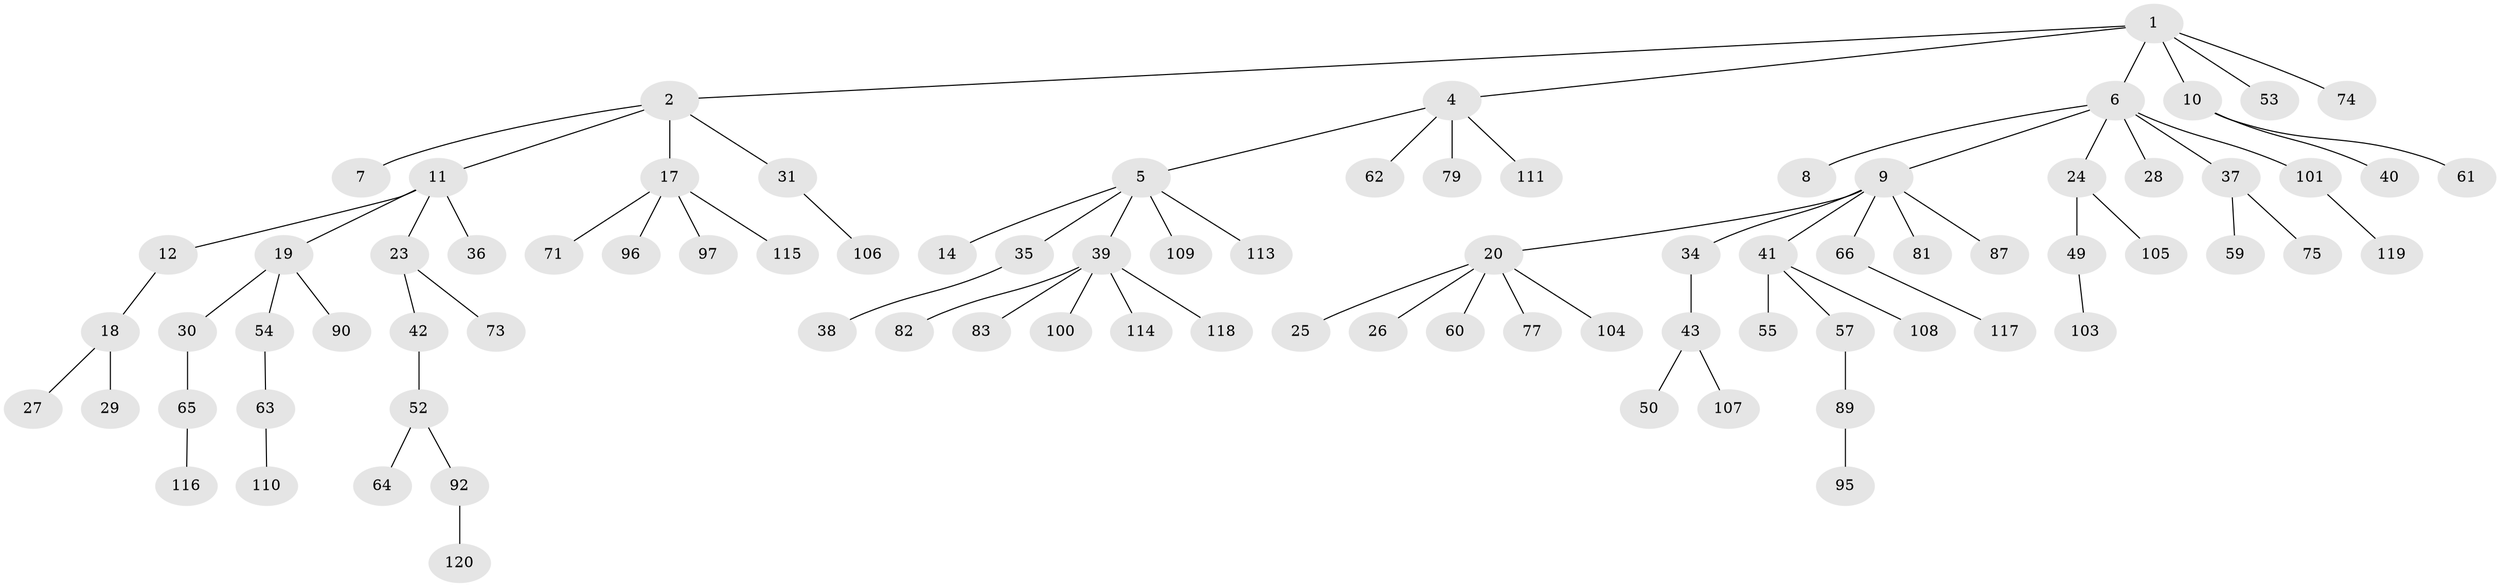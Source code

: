 // Generated by graph-tools (version 1.1) at 2025/52/02/27/25 19:52:12]
// undirected, 85 vertices, 84 edges
graph export_dot {
graph [start="1"]
  node [color=gray90,style=filled];
  1 [super="+22"];
  2 [super="+3"];
  4 [super="+16"];
  5 [super="+21"];
  6 [super="+15"];
  7 [super="+91"];
  8 [super="+67"];
  9 [super="+68"];
  10;
  11 [super="+13"];
  12 [super="+48"];
  14;
  17 [super="+51"];
  18 [super="+76"];
  19 [super="+32"];
  20 [super="+46"];
  23 [super="+33"];
  24 [super="+45"];
  25;
  26 [super="+98"];
  27 [super="+44"];
  28;
  29 [super="+58"];
  30 [super="+88"];
  31 [super="+86"];
  34;
  35 [super="+99"];
  36;
  37 [super="+72"];
  38;
  39 [super="+56"];
  40 [super="+84"];
  41 [super="+70"];
  42 [super="+47"];
  43 [super="+93"];
  49;
  50;
  52 [super="+78"];
  53;
  54;
  55;
  57 [super="+85"];
  59;
  60;
  61;
  62;
  63 [super="+102"];
  64;
  65 [super="+69"];
  66 [super="+94"];
  71;
  73;
  74;
  75;
  77;
  79 [super="+80"];
  81;
  82;
  83;
  87;
  89;
  90;
  92;
  95;
  96;
  97;
  100;
  101;
  103;
  104;
  105;
  106;
  107;
  108;
  109;
  110;
  111 [super="+112"];
  113;
  114;
  115;
  116;
  117;
  118;
  119;
  120;
  1 -- 2;
  1 -- 4;
  1 -- 6;
  1 -- 10;
  1 -- 53;
  1 -- 74;
  2 -- 31;
  2 -- 17;
  2 -- 11;
  2 -- 7;
  4 -- 5;
  4 -- 62;
  4 -- 79;
  4 -- 111;
  5 -- 14;
  5 -- 113;
  5 -- 35;
  5 -- 39;
  5 -- 109;
  6 -- 8;
  6 -- 9;
  6 -- 24;
  6 -- 37;
  6 -- 101;
  6 -- 28;
  9 -- 20;
  9 -- 34;
  9 -- 41;
  9 -- 66;
  9 -- 81;
  9 -- 87;
  10 -- 40;
  10 -- 61;
  11 -- 12;
  11 -- 36;
  11 -- 19;
  11 -- 23;
  12 -- 18;
  17 -- 96;
  17 -- 97;
  17 -- 115;
  17 -- 71;
  18 -- 27;
  18 -- 29;
  19 -- 30;
  19 -- 54;
  19 -- 90;
  20 -- 25;
  20 -- 26;
  20 -- 104;
  20 -- 77;
  20 -- 60;
  23 -- 73;
  23 -- 42;
  24 -- 49;
  24 -- 105;
  30 -- 65;
  31 -- 106;
  34 -- 43;
  35 -- 38;
  37 -- 59;
  37 -- 75;
  39 -- 83;
  39 -- 100;
  39 -- 82;
  39 -- 114;
  39 -- 118;
  41 -- 55;
  41 -- 57;
  41 -- 108;
  42 -- 52;
  43 -- 50;
  43 -- 107;
  49 -- 103;
  52 -- 64;
  52 -- 92;
  54 -- 63;
  57 -- 89;
  63 -- 110;
  65 -- 116;
  66 -- 117;
  89 -- 95;
  92 -- 120;
  101 -- 119;
}
